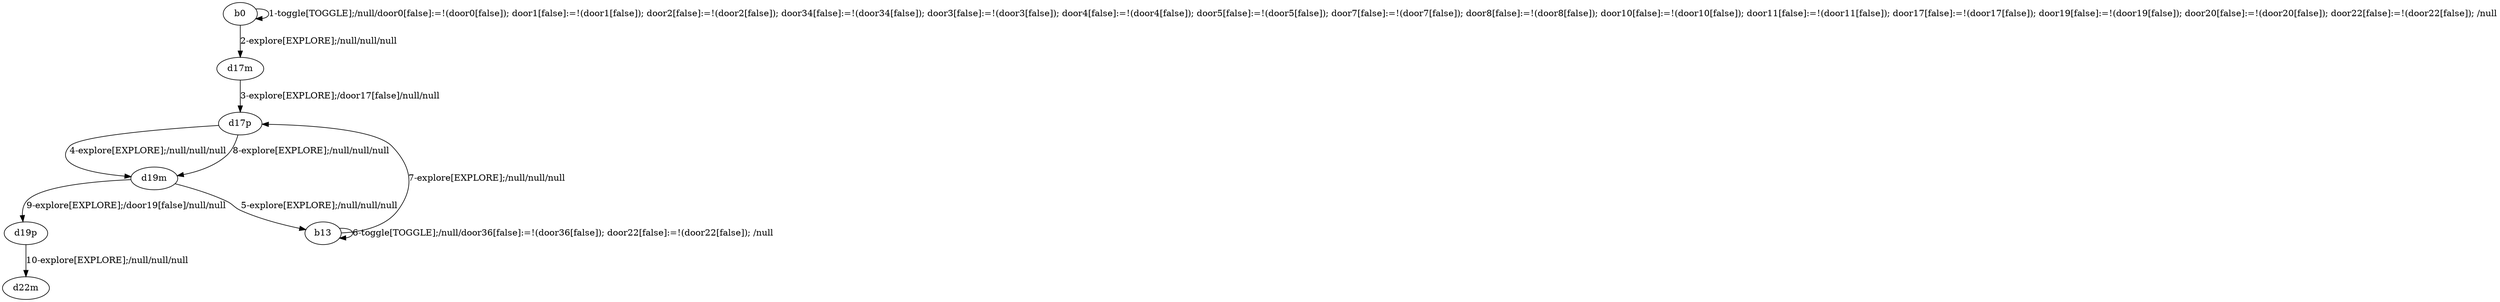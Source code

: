 # Total number of goals covered by this test: 1
# b13 --> d17p

digraph g {
"b0" -> "b0" [label = "1-toggle[TOGGLE];/null/door0[false]:=!(door0[false]); door1[false]:=!(door1[false]); door2[false]:=!(door2[false]); door34[false]:=!(door34[false]); door3[false]:=!(door3[false]); door4[false]:=!(door4[false]); door5[false]:=!(door5[false]); door7[false]:=!(door7[false]); door8[false]:=!(door8[false]); door10[false]:=!(door10[false]); door11[false]:=!(door11[false]); door17[false]:=!(door17[false]); door19[false]:=!(door19[false]); door20[false]:=!(door20[false]); door22[false]:=!(door22[false]); /null"];
"b0" -> "d17m" [label = "2-explore[EXPLORE];/null/null/null"];
"d17m" -> "d17p" [label = "3-explore[EXPLORE];/door17[false]/null/null"];
"d17p" -> "d19m" [label = "4-explore[EXPLORE];/null/null/null"];
"d19m" -> "b13" [label = "5-explore[EXPLORE];/null/null/null"];
"b13" -> "b13" [label = "6-toggle[TOGGLE];/null/door36[false]:=!(door36[false]); door22[false]:=!(door22[false]); /null"];
"b13" -> "d17p" [label = "7-explore[EXPLORE];/null/null/null"];
"d17p" -> "d19m" [label = "8-explore[EXPLORE];/null/null/null"];
"d19m" -> "d19p" [label = "9-explore[EXPLORE];/door19[false]/null/null"];
"d19p" -> "d22m" [label = "10-explore[EXPLORE];/null/null/null"];
}